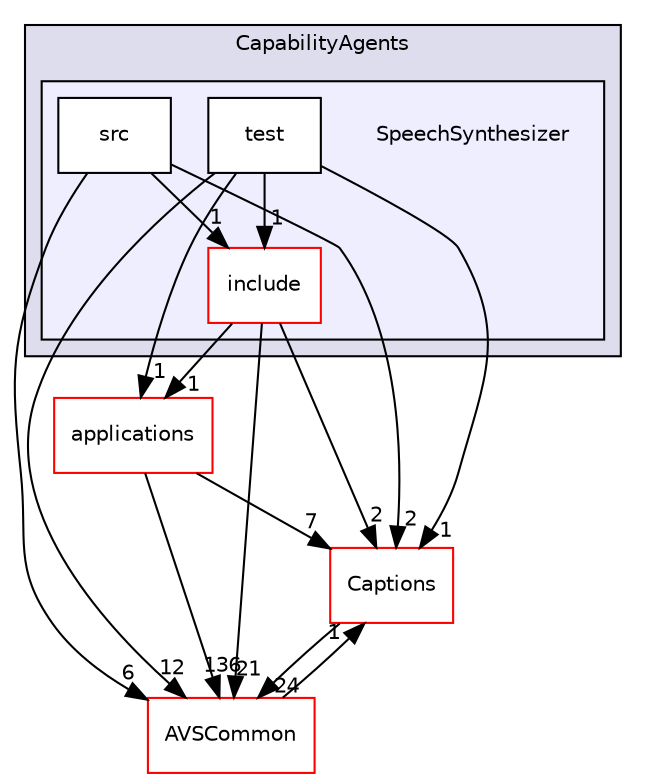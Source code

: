 digraph "/workplace/avs-device-sdk/CapabilityAgents/SpeechSynthesizer" {
  compound=true
  node [ fontsize="10", fontname="Helvetica"];
  edge [ labelfontsize="10", labelfontname="Helvetica"];
  subgraph clusterdir_7cf910bd1d7603f12ef47ff650cec893 {
    graph [ bgcolor="#ddddee", pencolor="black", label="CapabilityAgents" fontname="Helvetica", fontsize="10", URL="dir_7cf910bd1d7603f12ef47ff650cec893.html"]
  subgraph clusterdir_097c79eef3239c0772ccd3b4f7a59e99 {
    graph [ bgcolor="#eeeeff", pencolor="black", label="" URL="dir_097c79eef3239c0772ccd3b4f7a59e99.html"];
    dir_097c79eef3239c0772ccd3b4f7a59e99 [shape=plaintext label="SpeechSynthesizer"];
    dir_6e2730d153b793e6456d6b6cc64aaf73 [shape=box label="include" color="red" fillcolor="white" style="filled" URL="dir_6e2730d153b793e6456d6b6cc64aaf73.html"];
    dir_4d08ef978c1a216cc332b97de961dd1c [shape=box label="src" color="black" fillcolor="white" style="filled" URL="dir_4d08ef978c1a216cc332b97de961dd1c.html"];
    dir_5283f0cd10c6619452adf56ede5e1143 [shape=box label="test" color="black" fillcolor="white" style="filled" URL="dir_5283f0cd10c6619452adf56ede5e1143.html"];
  }
  }
  dir_a6e4fee11f07c3b70486e88fe92cbbdc [shape=box label="applications" fillcolor="white" style="filled" color="red" URL="dir_a6e4fee11f07c3b70486e88fe92cbbdc.html"];
  dir_de0e77330fd0ab33359e90b501923c8e [shape=box label="Captions" fillcolor="white" style="filled" color="red" URL="dir_de0e77330fd0ab33359e90b501923c8e.html"];
  dir_13e65effb2bde530b17b3d5eefcd0266 [shape=box label="AVSCommon" fillcolor="white" style="filled" color="red" URL="dir_13e65effb2bde530b17b3d5eefcd0266.html"];
  dir_a6e4fee11f07c3b70486e88fe92cbbdc->dir_de0e77330fd0ab33359e90b501923c8e [headlabel="7", labeldistance=1.5 headhref="dir_000028_000502.html"];
  dir_a6e4fee11f07c3b70486e88fe92cbbdc->dir_13e65effb2bde530b17b3d5eefcd0266 [headlabel="136", labeldistance=1.5 headhref="dir_000028_000017.html"];
  dir_5283f0cd10c6619452adf56ede5e1143->dir_a6e4fee11f07c3b70486e88fe92cbbdc [headlabel="1", labeldistance=1.5 headhref="dir_000485_000028.html"];
  dir_5283f0cd10c6619452adf56ede5e1143->dir_de0e77330fd0ab33359e90b501923c8e [headlabel="1", labeldistance=1.5 headhref="dir_000485_000502.html"];
  dir_5283f0cd10c6619452adf56ede5e1143->dir_6e2730d153b793e6456d6b6cc64aaf73 [headlabel="1", labeldistance=1.5 headhref="dir_000485_000482.html"];
  dir_5283f0cd10c6619452adf56ede5e1143->dir_13e65effb2bde530b17b3d5eefcd0266 [headlabel="12", labeldistance=1.5 headhref="dir_000485_000017.html"];
  dir_de0e77330fd0ab33359e90b501923c8e->dir_13e65effb2bde530b17b3d5eefcd0266 [headlabel="24", labeldistance=1.5 headhref="dir_000502_000017.html"];
  dir_6e2730d153b793e6456d6b6cc64aaf73->dir_a6e4fee11f07c3b70486e88fe92cbbdc [headlabel="1", labeldistance=1.5 headhref="dir_000482_000028.html"];
  dir_6e2730d153b793e6456d6b6cc64aaf73->dir_de0e77330fd0ab33359e90b501923c8e [headlabel="2", labeldistance=1.5 headhref="dir_000482_000502.html"];
  dir_6e2730d153b793e6456d6b6cc64aaf73->dir_13e65effb2bde530b17b3d5eefcd0266 [headlabel="21", labeldistance=1.5 headhref="dir_000482_000017.html"];
  dir_13e65effb2bde530b17b3d5eefcd0266->dir_de0e77330fd0ab33359e90b501923c8e [headlabel="1", labeldistance=1.5 headhref="dir_000017_000502.html"];
  dir_4d08ef978c1a216cc332b97de961dd1c->dir_de0e77330fd0ab33359e90b501923c8e [headlabel="2", labeldistance=1.5 headhref="dir_000484_000502.html"];
  dir_4d08ef978c1a216cc332b97de961dd1c->dir_6e2730d153b793e6456d6b6cc64aaf73 [headlabel="1", labeldistance=1.5 headhref="dir_000484_000482.html"];
  dir_4d08ef978c1a216cc332b97de961dd1c->dir_13e65effb2bde530b17b3d5eefcd0266 [headlabel="6", labeldistance=1.5 headhref="dir_000484_000017.html"];
}
